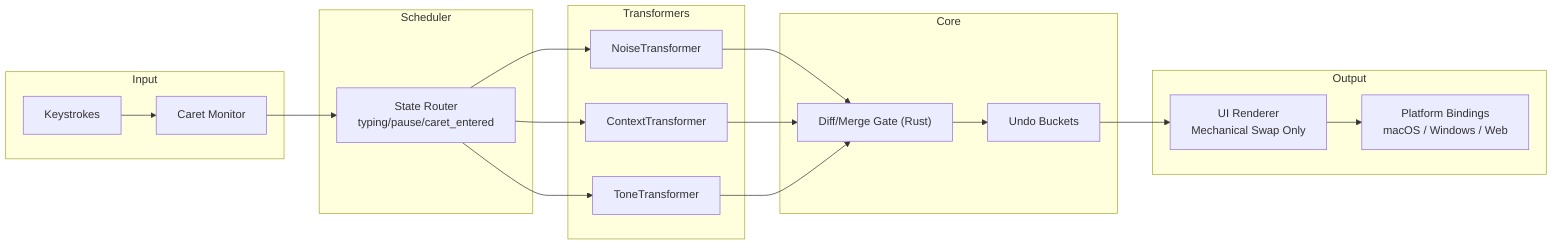 %% MindTyper v0.3 Architecture Diagram
flowchart LR
    subgraph Input
        A["Keystrokes"]
        B["Caret Monitor"]
    end
    subgraph Scheduler
        C["State Router<br>typing/pause/caret_entered"]
    end
    subgraph Transformers
        D["NoiseTransformer"]
        E["ContextTransformer"]
        F["ToneTransformer"]
    end
    subgraph Core
        G["Diff/Merge Gate (Rust)"]
        H["Undo Buckets"]
    end
    subgraph Output
        I["UI Renderer<br>Mechanical Swap Only"]
        J["Platform Bindings<br>macOS / Windows / Web"]
    end
    A --> B --> C
    C --> D
    C --> E
    C --> F
    D --> G
    E --> G
    F --> G
    G --> H --> I --> J
